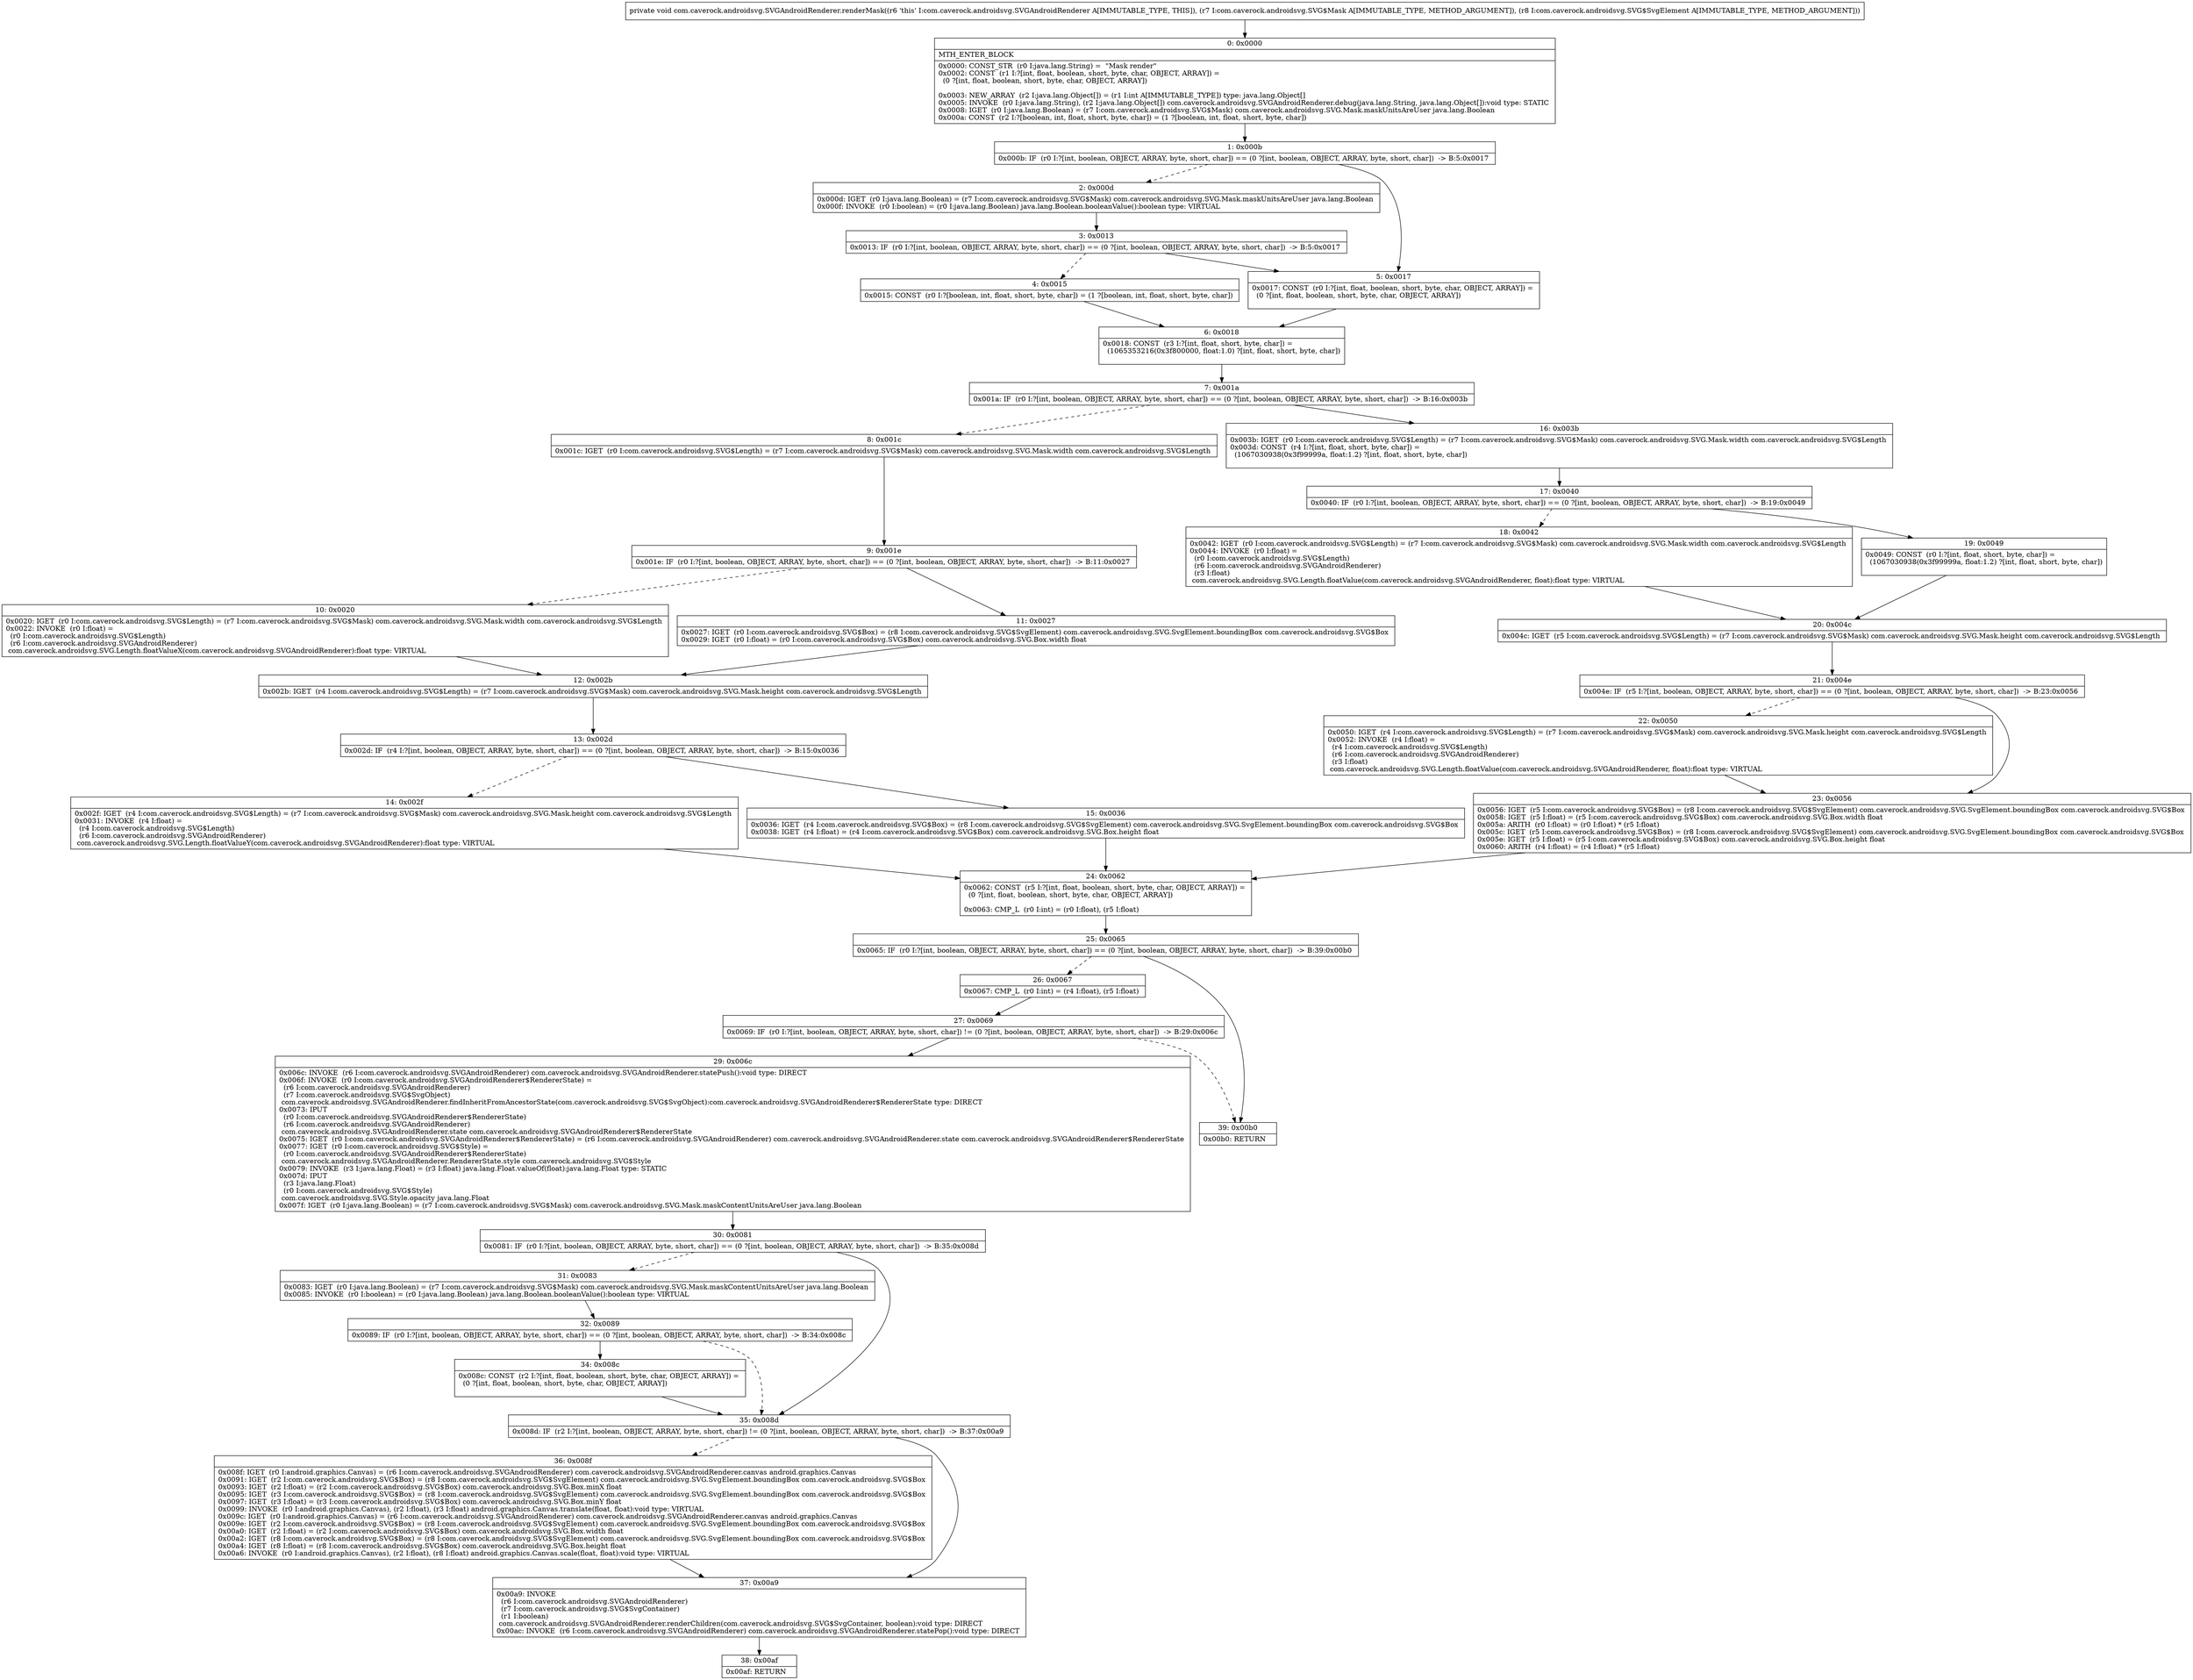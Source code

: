 digraph "CFG forcom.caverock.androidsvg.SVGAndroidRenderer.renderMask(Lcom\/caverock\/androidsvg\/SVG$Mask;Lcom\/caverock\/androidsvg\/SVG$SvgElement;)V" {
Node_0 [shape=record,label="{0\:\ 0x0000|MTH_ENTER_BLOCK\l|0x0000: CONST_STR  (r0 I:java.lang.String) =  \"Mask render\" \l0x0002: CONST  (r1 I:?[int, float, boolean, short, byte, char, OBJECT, ARRAY]) = \l  (0 ?[int, float, boolean, short, byte, char, OBJECT, ARRAY])\l \l0x0003: NEW_ARRAY  (r2 I:java.lang.Object[]) = (r1 I:int A[IMMUTABLE_TYPE]) type: java.lang.Object[] \l0x0005: INVOKE  (r0 I:java.lang.String), (r2 I:java.lang.Object[]) com.caverock.androidsvg.SVGAndroidRenderer.debug(java.lang.String, java.lang.Object[]):void type: STATIC \l0x0008: IGET  (r0 I:java.lang.Boolean) = (r7 I:com.caverock.androidsvg.SVG$Mask) com.caverock.androidsvg.SVG.Mask.maskUnitsAreUser java.lang.Boolean \l0x000a: CONST  (r2 I:?[boolean, int, float, short, byte, char]) = (1 ?[boolean, int, float, short, byte, char]) \l}"];
Node_1 [shape=record,label="{1\:\ 0x000b|0x000b: IF  (r0 I:?[int, boolean, OBJECT, ARRAY, byte, short, char]) == (0 ?[int, boolean, OBJECT, ARRAY, byte, short, char])  \-\> B:5:0x0017 \l}"];
Node_2 [shape=record,label="{2\:\ 0x000d|0x000d: IGET  (r0 I:java.lang.Boolean) = (r7 I:com.caverock.androidsvg.SVG$Mask) com.caverock.androidsvg.SVG.Mask.maskUnitsAreUser java.lang.Boolean \l0x000f: INVOKE  (r0 I:boolean) = (r0 I:java.lang.Boolean) java.lang.Boolean.booleanValue():boolean type: VIRTUAL \l}"];
Node_3 [shape=record,label="{3\:\ 0x0013|0x0013: IF  (r0 I:?[int, boolean, OBJECT, ARRAY, byte, short, char]) == (0 ?[int, boolean, OBJECT, ARRAY, byte, short, char])  \-\> B:5:0x0017 \l}"];
Node_4 [shape=record,label="{4\:\ 0x0015|0x0015: CONST  (r0 I:?[boolean, int, float, short, byte, char]) = (1 ?[boolean, int, float, short, byte, char]) \l}"];
Node_5 [shape=record,label="{5\:\ 0x0017|0x0017: CONST  (r0 I:?[int, float, boolean, short, byte, char, OBJECT, ARRAY]) = \l  (0 ?[int, float, boolean, short, byte, char, OBJECT, ARRAY])\l \l}"];
Node_6 [shape=record,label="{6\:\ 0x0018|0x0018: CONST  (r3 I:?[int, float, short, byte, char]) = \l  (1065353216(0x3f800000, float:1.0) ?[int, float, short, byte, char])\l \l}"];
Node_7 [shape=record,label="{7\:\ 0x001a|0x001a: IF  (r0 I:?[int, boolean, OBJECT, ARRAY, byte, short, char]) == (0 ?[int, boolean, OBJECT, ARRAY, byte, short, char])  \-\> B:16:0x003b \l}"];
Node_8 [shape=record,label="{8\:\ 0x001c|0x001c: IGET  (r0 I:com.caverock.androidsvg.SVG$Length) = (r7 I:com.caverock.androidsvg.SVG$Mask) com.caverock.androidsvg.SVG.Mask.width com.caverock.androidsvg.SVG$Length \l}"];
Node_9 [shape=record,label="{9\:\ 0x001e|0x001e: IF  (r0 I:?[int, boolean, OBJECT, ARRAY, byte, short, char]) == (0 ?[int, boolean, OBJECT, ARRAY, byte, short, char])  \-\> B:11:0x0027 \l}"];
Node_10 [shape=record,label="{10\:\ 0x0020|0x0020: IGET  (r0 I:com.caverock.androidsvg.SVG$Length) = (r7 I:com.caverock.androidsvg.SVG$Mask) com.caverock.androidsvg.SVG.Mask.width com.caverock.androidsvg.SVG$Length \l0x0022: INVOKE  (r0 I:float) = \l  (r0 I:com.caverock.androidsvg.SVG$Length)\l  (r6 I:com.caverock.androidsvg.SVGAndroidRenderer)\l com.caverock.androidsvg.SVG.Length.floatValueX(com.caverock.androidsvg.SVGAndroidRenderer):float type: VIRTUAL \l}"];
Node_11 [shape=record,label="{11\:\ 0x0027|0x0027: IGET  (r0 I:com.caverock.androidsvg.SVG$Box) = (r8 I:com.caverock.androidsvg.SVG$SvgElement) com.caverock.androidsvg.SVG.SvgElement.boundingBox com.caverock.androidsvg.SVG$Box \l0x0029: IGET  (r0 I:float) = (r0 I:com.caverock.androidsvg.SVG$Box) com.caverock.androidsvg.SVG.Box.width float \l}"];
Node_12 [shape=record,label="{12\:\ 0x002b|0x002b: IGET  (r4 I:com.caverock.androidsvg.SVG$Length) = (r7 I:com.caverock.androidsvg.SVG$Mask) com.caverock.androidsvg.SVG.Mask.height com.caverock.androidsvg.SVG$Length \l}"];
Node_13 [shape=record,label="{13\:\ 0x002d|0x002d: IF  (r4 I:?[int, boolean, OBJECT, ARRAY, byte, short, char]) == (0 ?[int, boolean, OBJECT, ARRAY, byte, short, char])  \-\> B:15:0x0036 \l}"];
Node_14 [shape=record,label="{14\:\ 0x002f|0x002f: IGET  (r4 I:com.caverock.androidsvg.SVG$Length) = (r7 I:com.caverock.androidsvg.SVG$Mask) com.caverock.androidsvg.SVG.Mask.height com.caverock.androidsvg.SVG$Length \l0x0031: INVOKE  (r4 I:float) = \l  (r4 I:com.caverock.androidsvg.SVG$Length)\l  (r6 I:com.caverock.androidsvg.SVGAndroidRenderer)\l com.caverock.androidsvg.SVG.Length.floatValueY(com.caverock.androidsvg.SVGAndroidRenderer):float type: VIRTUAL \l}"];
Node_15 [shape=record,label="{15\:\ 0x0036|0x0036: IGET  (r4 I:com.caverock.androidsvg.SVG$Box) = (r8 I:com.caverock.androidsvg.SVG$SvgElement) com.caverock.androidsvg.SVG.SvgElement.boundingBox com.caverock.androidsvg.SVG$Box \l0x0038: IGET  (r4 I:float) = (r4 I:com.caverock.androidsvg.SVG$Box) com.caverock.androidsvg.SVG.Box.height float \l}"];
Node_16 [shape=record,label="{16\:\ 0x003b|0x003b: IGET  (r0 I:com.caverock.androidsvg.SVG$Length) = (r7 I:com.caverock.androidsvg.SVG$Mask) com.caverock.androidsvg.SVG.Mask.width com.caverock.androidsvg.SVG$Length \l0x003d: CONST  (r4 I:?[int, float, short, byte, char]) = \l  (1067030938(0x3f99999a, float:1.2) ?[int, float, short, byte, char])\l \l}"];
Node_17 [shape=record,label="{17\:\ 0x0040|0x0040: IF  (r0 I:?[int, boolean, OBJECT, ARRAY, byte, short, char]) == (0 ?[int, boolean, OBJECT, ARRAY, byte, short, char])  \-\> B:19:0x0049 \l}"];
Node_18 [shape=record,label="{18\:\ 0x0042|0x0042: IGET  (r0 I:com.caverock.androidsvg.SVG$Length) = (r7 I:com.caverock.androidsvg.SVG$Mask) com.caverock.androidsvg.SVG.Mask.width com.caverock.androidsvg.SVG$Length \l0x0044: INVOKE  (r0 I:float) = \l  (r0 I:com.caverock.androidsvg.SVG$Length)\l  (r6 I:com.caverock.androidsvg.SVGAndroidRenderer)\l  (r3 I:float)\l com.caverock.androidsvg.SVG.Length.floatValue(com.caverock.androidsvg.SVGAndroidRenderer, float):float type: VIRTUAL \l}"];
Node_19 [shape=record,label="{19\:\ 0x0049|0x0049: CONST  (r0 I:?[int, float, short, byte, char]) = \l  (1067030938(0x3f99999a, float:1.2) ?[int, float, short, byte, char])\l \l}"];
Node_20 [shape=record,label="{20\:\ 0x004c|0x004c: IGET  (r5 I:com.caverock.androidsvg.SVG$Length) = (r7 I:com.caverock.androidsvg.SVG$Mask) com.caverock.androidsvg.SVG.Mask.height com.caverock.androidsvg.SVG$Length \l}"];
Node_21 [shape=record,label="{21\:\ 0x004e|0x004e: IF  (r5 I:?[int, boolean, OBJECT, ARRAY, byte, short, char]) == (0 ?[int, boolean, OBJECT, ARRAY, byte, short, char])  \-\> B:23:0x0056 \l}"];
Node_22 [shape=record,label="{22\:\ 0x0050|0x0050: IGET  (r4 I:com.caverock.androidsvg.SVG$Length) = (r7 I:com.caverock.androidsvg.SVG$Mask) com.caverock.androidsvg.SVG.Mask.height com.caverock.androidsvg.SVG$Length \l0x0052: INVOKE  (r4 I:float) = \l  (r4 I:com.caverock.androidsvg.SVG$Length)\l  (r6 I:com.caverock.androidsvg.SVGAndroidRenderer)\l  (r3 I:float)\l com.caverock.androidsvg.SVG.Length.floatValue(com.caverock.androidsvg.SVGAndroidRenderer, float):float type: VIRTUAL \l}"];
Node_23 [shape=record,label="{23\:\ 0x0056|0x0056: IGET  (r5 I:com.caverock.androidsvg.SVG$Box) = (r8 I:com.caverock.androidsvg.SVG$SvgElement) com.caverock.androidsvg.SVG.SvgElement.boundingBox com.caverock.androidsvg.SVG$Box \l0x0058: IGET  (r5 I:float) = (r5 I:com.caverock.androidsvg.SVG$Box) com.caverock.androidsvg.SVG.Box.width float \l0x005a: ARITH  (r0 I:float) = (r0 I:float) * (r5 I:float) \l0x005c: IGET  (r5 I:com.caverock.androidsvg.SVG$Box) = (r8 I:com.caverock.androidsvg.SVG$SvgElement) com.caverock.androidsvg.SVG.SvgElement.boundingBox com.caverock.androidsvg.SVG$Box \l0x005e: IGET  (r5 I:float) = (r5 I:com.caverock.androidsvg.SVG$Box) com.caverock.androidsvg.SVG.Box.height float \l0x0060: ARITH  (r4 I:float) = (r4 I:float) * (r5 I:float) \l}"];
Node_24 [shape=record,label="{24\:\ 0x0062|0x0062: CONST  (r5 I:?[int, float, boolean, short, byte, char, OBJECT, ARRAY]) = \l  (0 ?[int, float, boolean, short, byte, char, OBJECT, ARRAY])\l \l0x0063: CMP_L  (r0 I:int) = (r0 I:float), (r5 I:float) \l}"];
Node_25 [shape=record,label="{25\:\ 0x0065|0x0065: IF  (r0 I:?[int, boolean, OBJECT, ARRAY, byte, short, char]) == (0 ?[int, boolean, OBJECT, ARRAY, byte, short, char])  \-\> B:39:0x00b0 \l}"];
Node_26 [shape=record,label="{26\:\ 0x0067|0x0067: CMP_L  (r0 I:int) = (r4 I:float), (r5 I:float) \l}"];
Node_27 [shape=record,label="{27\:\ 0x0069|0x0069: IF  (r0 I:?[int, boolean, OBJECT, ARRAY, byte, short, char]) != (0 ?[int, boolean, OBJECT, ARRAY, byte, short, char])  \-\> B:29:0x006c \l}"];
Node_29 [shape=record,label="{29\:\ 0x006c|0x006c: INVOKE  (r6 I:com.caverock.androidsvg.SVGAndroidRenderer) com.caverock.androidsvg.SVGAndroidRenderer.statePush():void type: DIRECT \l0x006f: INVOKE  (r0 I:com.caverock.androidsvg.SVGAndroidRenderer$RendererState) = \l  (r6 I:com.caverock.androidsvg.SVGAndroidRenderer)\l  (r7 I:com.caverock.androidsvg.SVG$SvgObject)\l com.caverock.androidsvg.SVGAndroidRenderer.findInheritFromAncestorState(com.caverock.androidsvg.SVG$SvgObject):com.caverock.androidsvg.SVGAndroidRenderer$RendererState type: DIRECT \l0x0073: IPUT  \l  (r0 I:com.caverock.androidsvg.SVGAndroidRenderer$RendererState)\l  (r6 I:com.caverock.androidsvg.SVGAndroidRenderer)\l com.caverock.androidsvg.SVGAndroidRenderer.state com.caverock.androidsvg.SVGAndroidRenderer$RendererState \l0x0075: IGET  (r0 I:com.caverock.androidsvg.SVGAndroidRenderer$RendererState) = (r6 I:com.caverock.androidsvg.SVGAndroidRenderer) com.caverock.androidsvg.SVGAndroidRenderer.state com.caverock.androidsvg.SVGAndroidRenderer$RendererState \l0x0077: IGET  (r0 I:com.caverock.androidsvg.SVG$Style) = \l  (r0 I:com.caverock.androidsvg.SVGAndroidRenderer$RendererState)\l com.caverock.androidsvg.SVGAndroidRenderer.RendererState.style com.caverock.androidsvg.SVG$Style \l0x0079: INVOKE  (r3 I:java.lang.Float) = (r3 I:float) java.lang.Float.valueOf(float):java.lang.Float type: STATIC \l0x007d: IPUT  \l  (r3 I:java.lang.Float)\l  (r0 I:com.caverock.androidsvg.SVG$Style)\l com.caverock.androidsvg.SVG.Style.opacity java.lang.Float \l0x007f: IGET  (r0 I:java.lang.Boolean) = (r7 I:com.caverock.androidsvg.SVG$Mask) com.caverock.androidsvg.SVG.Mask.maskContentUnitsAreUser java.lang.Boolean \l}"];
Node_30 [shape=record,label="{30\:\ 0x0081|0x0081: IF  (r0 I:?[int, boolean, OBJECT, ARRAY, byte, short, char]) == (0 ?[int, boolean, OBJECT, ARRAY, byte, short, char])  \-\> B:35:0x008d \l}"];
Node_31 [shape=record,label="{31\:\ 0x0083|0x0083: IGET  (r0 I:java.lang.Boolean) = (r7 I:com.caverock.androidsvg.SVG$Mask) com.caverock.androidsvg.SVG.Mask.maskContentUnitsAreUser java.lang.Boolean \l0x0085: INVOKE  (r0 I:boolean) = (r0 I:java.lang.Boolean) java.lang.Boolean.booleanValue():boolean type: VIRTUAL \l}"];
Node_32 [shape=record,label="{32\:\ 0x0089|0x0089: IF  (r0 I:?[int, boolean, OBJECT, ARRAY, byte, short, char]) == (0 ?[int, boolean, OBJECT, ARRAY, byte, short, char])  \-\> B:34:0x008c \l}"];
Node_34 [shape=record,label="{34\:\ 0x008c|0x008c: CONST  (r2 I:?[int, float, boolean, short, byte, char, OBJECT, ARRAY]) = \l  (0 ?[int, float, boolean, short, byte, char, OBJECT, ARRAY])\l \l}"];
Node_35 [shape=record,label="{35\:\ 0x008d|0x008d: IF  (r2 I:?[int, boolean, OBJECT, ARRAY, byte, short, char]) != (0 ?[int, boolean, OBJECT, ARRAY, byte, short, char])  \-\> B:37:0x00a9 \l}"];
Node_36 [shape=record,label="{36\:\ 0x008f|0x008f: IGET  (r0 I:android.graphics.Canvas) = (r6 I:com.caverock.androidsvg.SVGAndroidRenderer) com.caverock.androidsvg.SVGAndroidRenderer.canvas android.graphics.Canvas \l0x0091: IGET  (r2 I:com.caverock.androidsvg.SVG$Box) = (r8 I:com.caverock.androidsvg.SVG$SvgElement) com.caverock.androidsvg.SVG.SvgElement.boundingBox com.caverock.androidsvg.SVG$Box \l0x0093: IGET  (r2 I:float) = (r2 I:com.caverock.androidsvg.SVG$Box) com.caverock.androidsvg.SVG.Box.minX float \l0x0095: IGET  (r3 I:com.caverock.androidsvg.SVG$Box) = (r8 I:com.caverock.androidsvg.SVG$SvgElement) com.caverock.androidsvg.SVG.SvgElement.boundingBox com.caverock.androidsvg.SVG$Box \l0x0097: IGET  (r3 I:float) = (r3 I:com.caverock.androidsvg.SVG$Box) com.caverock.androidsvg.SVG.Box.minY float \l0x0099: INVOKE  (r0 I:android.graphics.Canvas), (r2 I:float), (r3 I:float) android.graphics.Canvas.translate(float, float):void type: VIRTUAL \l0x009c: IGET  (r0 I:android.graphics.Canvas) = (r6 I:com.caverock.androidsvg.SVGAndroidRenderer) com.caverock.androidsvg.SVGAndroidRenderer.canvas android.graphics.Canvas \l0x009e: IGET  (r2 I:com.caverock.androidsvg.SVG$Box) = (r8 I:com.caverock.androidsvg.SVG$SvgElement) com.caverock.androidsvg.SVG.SvgElement.boundingBox com.caverock.androidsvg.SVG$Box \l0x00a0: IGET  (r2 I:float) = (r2 I:com.caverock.androidsvg.SVG$Box) com.caverock.androidsvg.SVG.Box.width float \l0x00a2: IGET  (r8 I:com.caverock.androidsvg.SVG$Box) = (r8 I:com.caverock.androidsvg.SVG$SvgElement) com.caverock.androidsvg.SVG.SvgElement.boundingBox com.caverock.androidsvg.SVG$Box \l0x00a4: IGET  (r8 I:float) = (r8 I:com.caverock.androidsvg.SVG$Box) com.caverock.androidsvg.SVG.Box.height float \l0x00a6: INVOKE  (r0 I:android.graphics.Canvas), (r2 I:float), (r8 I:float) android.graphics.Canvas.scale(float, float):void type: VIRTUAL \l}"];
Node_37 [shape=record,label="{37\:\ 0x00a9|0x00a9: INVOKE  \l  (r6 I:com.caverock.androidsvg.SVGAndroidRenderer)\l  (r7 I:com.caverock.androidsvg.SVG$SvgContainer)\l  (r1 I:boolean)\l com.caverock.androidsvg.SVGAndroidRenderer.renderChildren(com.caverock.androidsvg.SVG$SvgContainer, boolean):void type: DIRECT \l0x00ac: INVOKE  (r6 I:com.caverock.androidsvg.SVGAndroidRenderer) com.caverock.androidsvg.SVGAndroidRenderer.statePop():void type: DIRECT \l}"];
Node_38 [shape=record,label="{38\:\ 0x00af|0x00af: RETURN   \l}"];
Node_39 [shape=record,label="{39\:\ 0x00b0|0x00b0: RETURN   \l}"];
MethodNode[shape=record,label="{private void com.caverock.androidsvg.SVGAndroidRenderer.renderMask((r6 'this' I:com.caverock.androidsvg.SVGAndroidRenderer A[IMMUTABLE_TYPE, THIS]), (r7 I:com.caverock.androidsvg.SVG$Mask A[IMMUTABLE_TYPE, METHOD_ARGUMENT]), (r8 I:com.caverock.androidsvg.SVG$SvgElement A[IMMUTABLE_TYPE, METHOD_ARGUMENT])) }"];
MethodNode -> Node_0;
Node_0 -> Node_1;
Node_1 -> Node_2[style=dashed];
Node_1 -> Node_5;
Node_2 -> Node_3;
Node_3 -> Node_4[style=dashed];
Node_3 -> Node_5;
Node_4 -> Node_6;
Node_5 -> Node_6;
Node_6 -> Node_7;
Node_7 -> Node_8[style=dashed];
Node_7 -> Node_16;
Node_8 -> Node_9;
Node_9 -> Node_10[style=dashed];
Node_9 -> Node_11;
Node_10 -> Node_12;
Node_11 -> Node_12;
Node_12 -> Node_13;
Node_13 -> Node_14[style=dashed];
Node_13 -> Node_15;
Node_14 -> Node_24;
Node_15 -> Node_24;
Node_16 -> Node_17;
Node_17 -> Node_18[style=dashed];
Node_17 -> Node_19;
Node_18 -> Node_20;
Node_19 -> Node_20;
Node_20 -> Node_21;
Node_21 -> Node_22[style=dashed];
Node_21 -> Node_23;
Node_22 -> Node_23;
Node_23 -> Node_24;
Node_24 -> Node_25;
Node_25 -> Node_26[style=dashed];
Node_25 -> Node_39;
Node_26 -> Node_27;
Node_27 -> Node_29;
Node_27 -> Node_39[style=dashed];
Node_29 -> Node_30;
Node_30 -> Node_31[style=dashed];
Node_30 -> Node_35;
Node_31 -> Node_32;
Node_32 -> Node_34;
Node_32 -> Node_35[style=dashed];
Node_34 -> Node_35;
Node_35 -> Node_36[style=dashed];
Node_35 -> Node_37;
Node_36 -> Node_37;
Node_37 -> Node_38;
}


